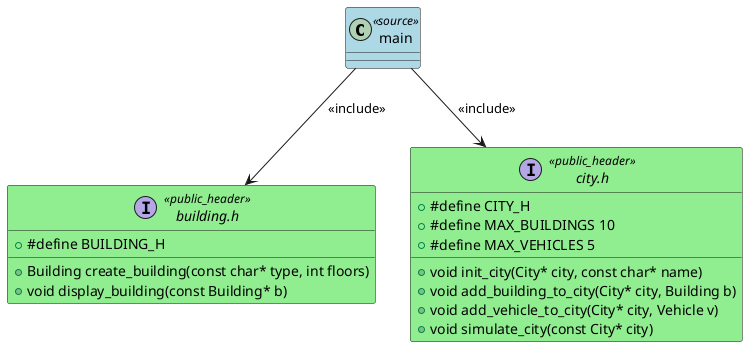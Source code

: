 @startuml CLS: main

class "main" as MAIN_C <<source>> #LightBlue
{
}

interface "building.h" as BUILDING_H <<public_header>> #LightGreen
{
    + #define BUILDING_H
    + Building create_building(const char* type, int floors)
    + void display_building(const Building* b)
}

MAIN_C --> BUILDING_H : <<include>>

interface "city.h" as CITY_H <<public_header>> #LightGreen
{
    + #define CITY_H
    + #define MAX_BUILDINGS 10
    + #define MAX_VEHICLES 5
    + void init_city(City* city, const char* name)
    + void add_building_to_city(City* city, Building b)
    + void add_vehicle_to_city(City* city, Vehicle v)
    + void simulate_city(const City* city)
}

MAIN_C --> CITY_H : <<include>>


@enduml